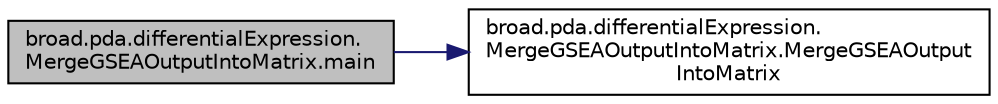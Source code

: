 digraph "broad.pda.differentialExpression.MergeGSEAOutputIntoMatrix.main"
{
  edge [fontname="Helvetica",fontsize="10",labelfontname="Helvetica",labelfontsize="10"];
  node [fontname="Helvetica",fontsize="10",shape=record];
  rankdir="LR";
  Node1 [label="broad.pda.differentialExpression.\lMergeGSEAOutputIntoMatrix.main",height=0.2,width=0.4,color="black", fillcolor="grey75", style="filled" fontcolor="black"];
  Node1 -> Node2 [color="midnightblue",fontsize="10",style="solid",fontname="Helvetica"];
  Node2 [label="broad.pda.differentialExpression.\lMergeGSEAOutputIntoMatrix.MergeGSEAOutput\lIntoMatrix",height=0.2,width=0.4,color="black", fillcolor="white", style="filled",URL="$classbroad_1_1pda_1_1differential_expression_1_1_merge_g_s_e_a_output_into_matrix.html#a97967d31ddc20639ebe3476801dc866c"];
}
